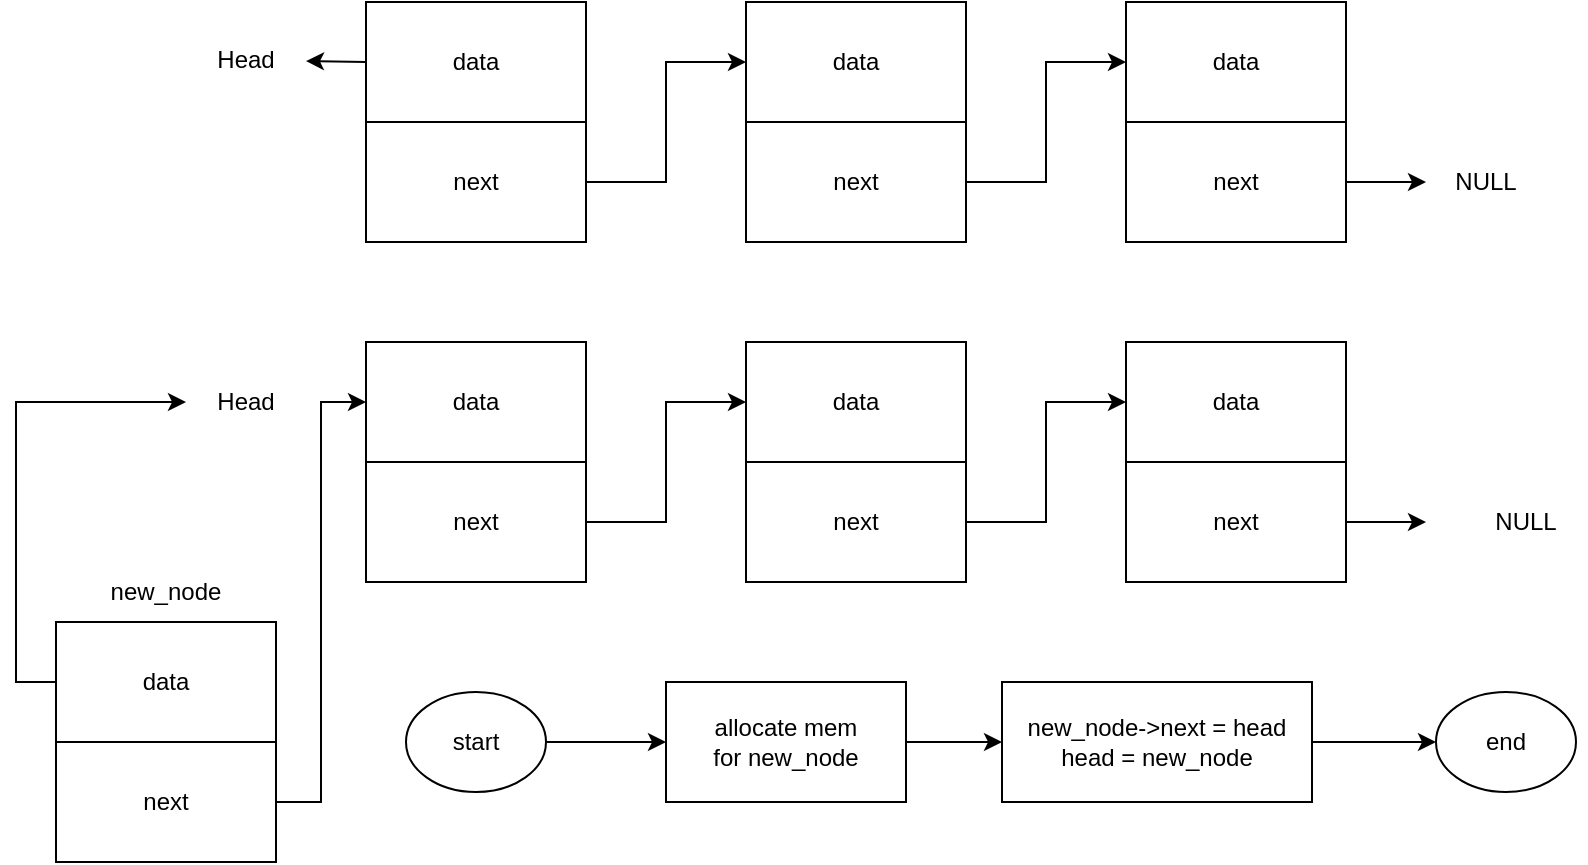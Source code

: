 <mxfile version="21.6.9" type="github">
  <diagram name="Page-1" id="wNto5OQoNlqD2_7EK3Hi">
    <mxGraphModel dx="1175" dy="720" grid="1" gridSize="10" guides="1" tooltips="1" connect="1" arrows="1" fold="1" page="1" pageScale="1" pageWidth="850" pageHeight="1100" math="0" shadow="0">
      <root>
        <mxCell id="0" />
        <mxCell id="1" parent="0" />
        <mxCell id="yeH-hPrjxJTJbFUgPPx8-1" style="edgeStyle=orthogonalEdgeStyle;rounded=0;orthogonalLoop=1;jettySize=auto;html=1;exitX=1;exitY=0.5;exitDx=0;exitDy=0;entryX=0;entryY=0.5;entryDx=0;entryDy=0;" parent="1" source="yeH-hPrjxJTJbFUgPPx8-2" target="yeH-hPrjxJTJbFUgPPx8-6" edge="1">
          <mxGeometry relative="1" as="geometry" />
        </mxCell>
        <mxCell id="yeH-hPrjxJTJbFUgPPx8-2" value="next" style="rounded=0;whiteSpace=wrap;html=1;" parent="1" vertex="1">
          <mxGeometry x="205" y="310" width="110" height="60" as="geometry" />
        </mxCell>
        <mxCell id="yeH-hPrjxJTJbFUgPPx8-3" value="data" style="rounded=0;whiteSpace=wrap;html=1;" parent="1" vertex="1">
          <mxGeometry x="205" y="250" width="110" height="60" as="geometry" />
        </mxCell>
        <mxCell id="yeH-hPrjxJTJbFUgPPx8-4" style="edgeStyle=orthogonalEdgeStyle;rounded=0;orthogonalLoop=1;jettySize=auto;html=1;exitX=1;exitY=0.5;exitDx=0;exitDy=0;entryX=0;entryY=0.5;entryDx=0;entryDy=0;" parent="1" source="yeH-hPrjxJTJbFUgPPx8-5" target="yeH-hPrjxJTJbFUgPPx8-9" edge="1">
          <mxGeometry relative="1" as="geometry" />
        </mxCell>
        <mxCell id="yeH-hPrjxJTJbFUgPPx8-5" value="next" style="rounded=0;whiteSpace=wrap;html=1;" parent="1" vertex="1">
          <mxGeometry x="395" y="310" width="110" height="60" as="geometry" />
        </mxCell>
        <mxCell id="yeH-hPrjxJTJbFUgPPx8-6" value="data" style="rounded=0;whiteSpace=wrap;html=1;" parent="1" vertex="1">
          <mxGeometry x="395" y="250" width="110" height="60" as="geometry" />
        </mxCell>
        <mxCell id="yeH-hPrjxJTJbFUgPPx8-7" style="edgeStyle=orthogonalEdgeStyle;rounded=0;orthogonalLoop=1;jettySize=auto;html=1;exitX=1;exitY=0.5;exitDx=0;exitDy=0;" parent="1" source="yeH-hPrjxJTJbFUgPPx8-8" edge="1">
          <mxGeometry relative="1" as="geometry">
            <mxPoint x="735" y="340" as="targetPoint" />
          </mxGeometry>
        </mxCell>
        <mxCell id="yeH-hPrjxJTJbFUgPPx8-8" value="next" style="rounded=0;whiteSpace=wrap;html=1;" parent="1" vertex="1">
          <mxGeometry x="585" y="310" width="110" height="60" as="geometry" />
        </mxCell>
        <mxCell id="yeH-hPrjxJTJbFUgPPx8-9" value="data" style="rounded=0;whiteSpace=wrap;html=1;" parent="1" vertex="1">
          <mxGeometry x="585" y="250" width="110" height="60" as="geometry" />
        </mxCell>
        <mxCell id="yeH-hPrjxJTJbFUgPPx8-10" value="NULL" style="text;html=1;strokeColor=none;fillColor=none;align=center;verticalAlign=middle;whiteSpace=wrap;rounded=0;" parent="1" vertex="1">
          <mxGeometry x="755" y="325" width="60" height="30" as="geometry" />
        </mxCell>
        <mxCell id="yeH-hPrjxJTJbFUgPPx8-12" value="Head" style="text;html=1;strokeColor=none;fillColor=none;align=center;verticalAlign=middle;whiteSpace=wrap;rounded=0;" parent="1" vertex="1">
          <mxGeometry x="115" y="265" width="60" height="30" as="geometry" />
        </mxCell>
        <mxCell id="yeH-hPrjxJTJbFUgPPx8-37" style="edgeStyle=orthogonalEdgeStyle;rounded=0;orthogonalLoop=1;jettySize=auto;html=1;exitX=1;exitY=0.5;exitDx=0;exitDy=0;entryX=0;entryY=0.5;entryDx=0;entryDy=0;" parent="1" source="yeH-hPrjxJTJbFUgPPx8-13" target="yeH-hPrjxJTJbFUgPPx8-14" edge="1">
          <mxGeometry relative="1" as="geometry" />
        </mxCell>
        <mxCell id="yeH-hPrjxJTJbFUgPPx8-13" value="start" style="ellipse;whiteSpace=wrap;html=1;" parent="1" vertex="1">
          <mxGeometry x="225" y="425" width="70" height="50" as="geometry" />
        </mxCell>
        <mxCell id="yeH-hPrjxJTJbFUgPPx8-40" style="edgeStyle=orthogonalEdgeStyle;rounded=0;orthogonalLoop=1;jettySize=auto;html=1;exitX=1;exitY=0.5;exitDx=0;exitDy=0;entryX=0;entryY=0.5;entryDx=0;entryDy=0;" parent="1" source="yeH-hPrjxJTJbFUgPPx8-14" target="yeH-hPrjxJTJbFUgPPx8-17" edge="1">
          <mxGeometry relative="1" as="geometry" />
        </mxCell>
        <mxCell id="yeH-hPrjxJTJbFUgPPx8-14" value="allocate mem&lt;br&gt;for new_node" style="rounded=0;whiteSpace=wrap;html=1;" parent="1" vertex="1">
          <mxGeometry x="355" y="420" width="120" height="60" as="geometry" />
        </mxCell>
        <mxCell id="yeH-hPrjxJTJbFUgPPx8-42" style="edgeStyle=orthogonalEdgeStyle;rounded=0;orthogonalLoop=1;jettySize=auto;html=1;exitX=1;exitY=0.5;exitDx=0;exitDy=0;entryX=0;entryY=0.5;entryDx=0;entryDy=0;" parent="1" source="yeH-hPrjxJTJbFUgPPx8-17" edge="1">
          <mxGeometry relative="1" as="geometry">
            <mxPoint x="740.0" y="450.0" as="targetPoint" />
          </mxGeometry>
        </mxCell>
        <mxCell id="yeH-hPrjxJTJbFUgPPx8-17" value="new_node-&amp;gt;next = head&lt;br&gt;head = new_node" style="rounded=0;whiteSpace=wrap;html=1;" parent="1" vertex="1">
          <mxGeometry x="523" y="420" width="155" height="60" as="geometry" />
        </mxCell>
        <mxCell id="xaJxJ2XSK9bDhr_y551Q-2" style="edgeStyle=orthogonalEdgeStyle;rounded=0;orthogonalLoop=1;jettySize=auto;html=1;exitX=1;exitY=0.5;exitDx=0;exitDy=0;entryX=0;entryY=0.5;entryDx=0;entryDy=0;" edge="1" parent="1" source="yeH-hPrjxJTJbFUgPPx8-18" target="yeH-hPrjxJTJbFUgPPx8-3">
          <mxGeometry relative="1" as="geometry" />
        </mxCell>
        <mxCell id="yeH-hPrjxJTJbFUgPPx8-18" value="next" style="rounded=0;whiteSpace=wrap;html=1;" parent="1" vertex="1">
          <mxGeometry x="50" y="450" width="110" height="60" as="geometry" />
        </mxCell>
        <mxCell id="yeH-hPrjxJTJbFUgPPx8-24" style="edgeStyle=orthogonalEdgeStyle;rounded=0;orthogonalLoop=1;jettySize=auto;html=1;exitX=0;exitY=0.5;exitDx=0;exitDy=0;entryX=0;entryY=0.5;entryDx=0;entryDy=0;" parent="1" source="yeH-hPrjxJTJbFUgPPx8-19" target="yeH-hPrjxJTJbFUgPPx8-12" edge="1">
          <mxGeometry relative="1" as="geometry" />
        </mxCell>
        <mxCell id="yeH-hPrjxJTJbFUgPPx8-19" value="data" style="rounded=0;whiteSpace=wrap;html=1;" parent="1" vertex="1">
          <mxGeometry x="50" y="390" width="110" height="60" as="geometry" />
        </mxCell>
        <mxCell id="yeH-hPrjxJTJbFUgPPx8-23" value="new_node" style="text;html=1;strokeColor=none;fillColor=none;align=center;verticalAlign=middle;whiteSpace=wrap;rounded=0;" parent="1" vertex="1">
          <mxGeometry x="75" y="360" width="60" height="30" as="geometry" />
        </mxCell>
        <mxCell id="yeH-hPrjxJTJbFUgPPx8-25" style="edgeStyle=orthogonalEdgeStyle;rounded=0;orthogonalLoop=1;jettySize=auto;html=1;exitX=1;exitY=0.5;exitDx=0;exitDy=0;entryX=0;entryY=0.5;entryDx=0;entryDy=0;" parent="1" source="yeH-hPrjxJTJbFUgPPx8-26" target="yeH-hPrjxJTJbFUgPPx8-30" edge="1">
          <mxGeometry relative="1" as="geometry" />
        </mxCell>
        <mxCell id="yeH-hPrjxJTJbFUgPPx8-26" value="next" style="rounded=0;whiteSpace=wrap;html=1;" parent="1" vertex="1">
          <mxGeometry x="205" y="140" width="110" height="60" as="geometry" />
        </mxCell>
        <mxCell id="yeH-hPrjxJTJbFUgPPx8-27" value="data" style="rounded=0;whiteSpace=wrap;html=1;" parent="1" vertex="1">
          <mxGeometry x="205" y="80" width="110" height="60" as="geometry" />
        </mxCell>
        <mxCell id="yeH-hPrjxJTJbFUgPPx8-28" style="edgeStyle=orthogonalEdgeStyle;rounded=0;orthogonalLoop=1;jettySize=auto;html=1;exitX=1;exitY=0.5;exitDx=0;exitDy=0;entryX=0;entryY=0.5;entryDx=0;entryDy=0;" parent="1" source="yeH-hPrjxJTJbFUgPPx8-29" target="yeH-hPrjxJTJbFUgPPx8-33" edge="1">
          <mxGeometry relative="1" as="geometry" />
        </mxCell>
        <mxCell id="yeH-hPrjxJTJbFUgPPx8-29" value="next" style="rounded=0;whiteSpace=wrap;html=1;" parent="1" vertex="1">
          <mxGeometry x="395" y="140" width="110" height="60" as="geometry" />
        </mxCell>
        <mxCell id="yeH-hPrjxJTJbFUgPPx8-30" value="data" style="rounded=0;whiteSpace=wrap;html=1;" parent="1" vertex="1">
          <mxGeometry x="395" y="80" width="110" height="60" as="geometry" />
        </mxCell>
        <mxCell id="yeH-hPrjxJTJbFUgPPx8-31" style="edgeStyle=orthogonalEdgeStyle;rounded=0;orthogonalLoop=1;jettySize=auto;html=1;exitX=1;exitY=0.5;exitDx=0;exitDy=0;" parent="1" source="yeH-hPrjxJTJbFUgPPx8-32" target="yeH-hPrjxJTJbFUgPPx8-34" edge="1">
          <mxGeometry relative="1" as="geometry">
            <mxPoint x="765" y="170" as="targetPoint" />
          </mxGeometry>
        </mxCell>
        <mxCell id="yeH-hPrjxJTJbFUgPPx8-32" value="next" style="rounded=0;whiteSpace=wrap;html=1;" parent="1" vertex="1">
          <mxGeometry x="585" y="140" width="110" height="60" as="geometry" />
        </mxCell>
        <mxCell id="yeH-hPrjxJTJbFUgPPx8-33" value="data" style="rounded=0;whiteSpace=wrap;html=1;" parent="1" vertex="1">
          <mxGeometry x="585" y="80" width="110" height="60" as="geometry" />
        </mxCell>
        <mxCell id="yeH-hPrjxJTJbFUgPPx8-34" value="NULL" style="text;html=1;strokeColor=none;fillColor=none;align=center;verticalAlign=middle;whiteSpace=wrap;rounded=0;" parent="1" vertex="1">
          <mxGeometry x="735" y="155" width="60" height="30" as="geometry" />
        </mxCell>
        <mxCell id="yeH-hPrjxJTJbFUgPPx8-35" value="" style="endArrow=classic;html=1;rounded=0;exitX=0;exitY=0.5;exitDx=0;exitDy=0;" parent="1" source="yeH-hPrjxJTJbFUgPPx8-27" target="yeH-hPrjxJTJbFUgPPx8-36" edge="1">
          <mxGeometry width="50" height="50" relative="1" as="geometry">
            <mxPoint x="445" y="229" as="sourcePoint" />
            <mxPoint x="145" y="109" as="targetPoint" />
          </mxGeometry>
        </mxCell>
        <mxCell id="yeH-hPrjxJTJbFUgPPx8-36" value="Head" style="text;html=1;strokeColor=none;fillColor=none;align=center;verticalAlign=middle;whiteSpace=wrap;rounded=0;" parent="1" vertex="1">
          <mxGeometry x="115" y="94" width="60" height="30" as="geometry" />
        </mxCell>
        <mxCell id="yeH-hPrjxJTJbFUgPPx8-43" value="end" style="ellipse;whiteSpace=wrap;html=1;" parent="1" vertex="1">
          <mxGeometry x="740" y="425" width="70" height="50" as="geometry" />
        </mxCell>
      </root>
    </mxGraphModel>
  </diagram>
</mxfile>
